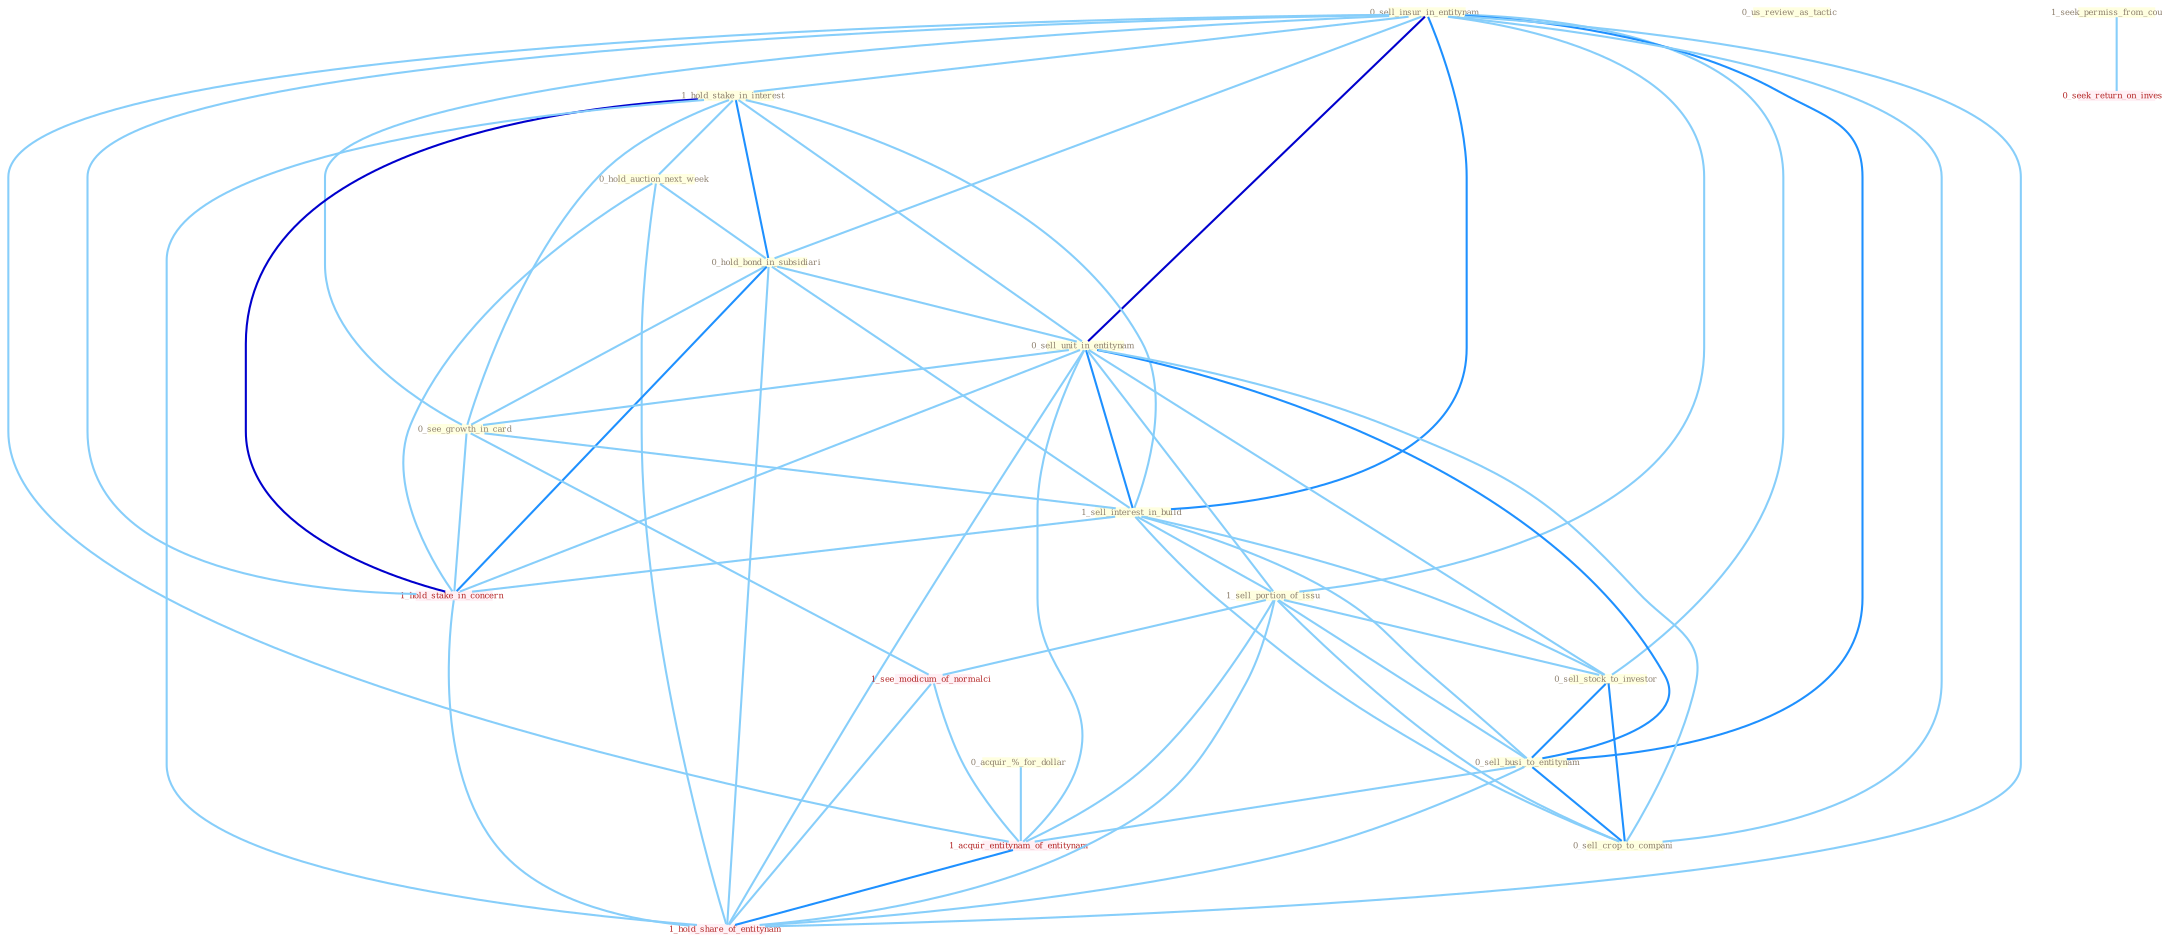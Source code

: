 Graph G{ 
    node
    [shape=polygon,style=filled,width=.5,height=.06,color="#BDFCC9",fixedsize=true,fontsize=4,
    fontcolor="#2f4f4f"];
    {node
    [color="#ffffe0", fontcolor="#8b7d6b"] "0_sell_insur_in_entitynam " "1_hold_stake_in_interest " "0_us_review_as_tactic " "1_seek_permiss_from_council " "0_hold_auction_next_week " "0_hold_bond_in_subsidiari " "0_sell_unit_in_entitynam " "0_see_growth_in_card " "1_sell_interest_in_build " "0_acquir_%_for_dollar " "1_sell_portion_of_issu " "0_sell_stock_to_investor " "0_sell_busi_to_entitynam " "0_sell_crop_to_compani "}
{node [color="#fff0f5", fontcolor="#b22222"] "1_hold_stake_in_concern " "0_seek_return_on_invest " "1_see_modicum_of_normalci " "1_acquir_entitynam_of_entitynam " "1_hold_share_of_entitynam "}
edge [color="#B0E2FF"];

	"0_sell_insur_in_entitynam " -- "1_hold_stake_in_interest " [w="1", color="#87cefa" ];
	"0_sell_insur_in_entitynam " -- "0_hold_bond_in_subsidiari " [w="1", color="#87cefa" ];
	"0_sell_insur_in_entitynam " -- "0_sell_unit_in_entitynam " [w="3", color="#0000cd" , len=0.6];
	"0_sell_insur_in_entitynam " -- "0_see_growth_in_card " [w="1", color="#87cefa" ];
	"0_sell_insur_in_entitynam " -- "1_sell_interest_in_build " [w="2", color="#1e90ff" , len=0.8];
	"0_sell_insur_in_entitynam " -- "1_sell_portion_of_issu " [w="1", color="#87cefa" ];
	"0_sell_insur_in_entitynam " -- "0_sell_stock_to_investor " [w="1", color="#87cefa" ];
	"0_sell_insur_in_entitynam " -- "0_sell_busi_to_entitynam " [w="2", color="#1e90ff" , len=0.8];
	"0_sell_insur_in_entitynam " -- "0_sell_crop_to_compani " [w="1", color="#87cefa" ];
	"0_sell_insur_in_entitynam " -- "1_hold_stake_in_concern " [w="1", color="#87cefa" ];
	"0_sell_insur_in_entitynam " -- "1_acquir_entitynam_of_entitynam " [w="1", color="#87cefa" ];
	"0_sell_insur_in_entitynam " -- "1_hold_share_of_entitynam " [w="1", color="#87cefa" ];
	"1_hold_stake_in_interest " -- "0_hold_auction_next_week " [w="1", color="#87cefa" ];
	"1_hold_stake_in_interest " -- "0_hold_bond_in_subsidiari " [w="2", color="#1e90ff" , len=0.8];
	"1_hold_stake_in_interest " -- "0_sell_unit_in_entitynam " [w="1", color="#87cefa" ];
	"1_hold_stake_in_interest " -- "0_see_growth_in_card " [w="1", color="#87cefa" ];
	"1_hold_stake_in_interest " -- "1_sell_interest_in_build " [w="1", color="#87cefa" ];
	"1_hold_stake_in_interest " -- "1_hold_stake_in_concern " [w="3", color="#0000cd" , len=0.6];
	"1_hold_stake_in_interest " -- "1_hold_share_of_entitynam " [w="1", color="#87cefa" ];
	"1_seek_permiss_from_council " -- "0_seek_return_on_invest " [w="1", color="#87cefa" ];
	"0_hold_auction_next_week " -- "0_hold_bond_in_subsidiari " [w="1", color="#87cefa" ];
	"0_hold_auction_next_week " -- "1_hold_stake_in_concern " [w="1", color="#87cefa" ];
	"0_hold_auction_next_week " -- "1_hold_share_of_entitynam " [w="1", color="#87cefa" ];
	"0_hold_bond_in_subsidiari " -- "0_sell_unit_in_entitynam " [w="1", color="#87cefa" ];
	"0_hold_bond_in_subsidiari " -- "0_see_growth_in_card " [w="1", color="#87cefa" ];
	"0_hold_bond_in_subsidiari " -- "1_sell_interest_in_build " [w="1", color="#87cefa" ];
	"0_hold_bond_in_subsidiari " -- "1_hold_stake_in_concern " [w="2", color="#1e90ff" , len=0.8];
	"0_hold_bond_in_subsidiari " -- "1_hold_share_of_entitynam " [w="1", color="#87cefa" ];
	"0_sell_unit_in_entitynam " -- "0_see_growth_in_card " [w="1", color="#87cefa" ];
	"0_sell_unit_in_entitynam " -- "1_sell_interest_in_build " [w="2", color="#1e90ff" , len=0.8];
	"0_sell_unit_in_entitynam " -- "1_sell_portion_of_issu " [w="1", color="#87cefa" ];
	"0_sell_unit_in_entitynam " -- "0_sell_stock_to_investor " [w="1", color="#87cefa" ];
	"0_sell_unit_in_entitynam " -- "0_sell_busi_to_entitynam " [w="2", color="#1e90ff" , len=0.8];
	"0_sell_unit_in_entitynam " -- "0_sell_crop_to_compani " [w="1", color="#87cefa" ];
	"0_sell_unit_in_entitynam " -- "1_hold_stake_in_concern " [w="1", color="#87cefa" ];
	"0_sell_unit_in_entitynam " -- "1_acquir_entitynam_of_entitynam " [w="1", color="#87cefa" ];
	"0_sell_unit_in_entitynam " -- "1_hold_share_of_entitynam " [w="1", color="#87cefa" ];
	"0_see_growth_in_card " -- "1_sell_interest_in_build " [w="1", color="#87cefa" ];
	"0_see_growth_in_card " -- "1_hold_stake_in_concern " [w="1", color="#87cefa" ];
	"0_see_growth_in_card " -- "1_see_modicum_of_normalci " [w="1", color="#87cefa" ];
	"1_sell_interest_in_build " -- "1_sell_portion_of_issu " [w="1", color="#87cefa" ];
	"1_sell_interest_in_build " -- "0_sell_stock_to_investor " [w="1", color="#87cefa" ];
	"1_sell_interest_in_build " -- "0_sell_busi_to_entitynam " [w="1", color="#87cefa" ];
	"1_sell_interest_in_build " -- "0_sell_crop_to_compani " [w="1", color="#87cefa" ];
	"1_sell_interest_in_build " -- "1_hold_stake_in_concern " [w="1", color="#87cefa" ];
	"0_acquir_%_for_dollar " -- "1_acquir_entitynam_of_entitynam " [w="1", color="#87cefa" ];
	"1_sell_portion_of_issu " -- "0_sell_stock_to_investor " [w="1", color="#87cefa" ];
	"1_sell_portion_of_issu " -- "0_sell_busi_to_entitynam " [w="1", color="#87cefa" ];
	"1_sell_portion_of_issu " -- "0_sell_crop_to_compani " [w="1", color="#87cefa" ];
	"1_sell_portion_of_issu " -- "1_see_modicum_of_normalci " [w="1", color="#87cefa" ];
	"1_sell_portion_of_issu " -- "1_acquir_entitynam_of_entitynam " [w="1", color="#87cefa" ];
	"1_sell_portion_of_issu " -- "1_hold_share_of_entitynam " [w="1", color="#87cefa" ];
	"0_sell_stock_to_investor " -- "0_sell_busi_to_entitynam " [w="2", color="#1e90ff" , len=0.8];
	"0_sell_stock_to_investor " -- "0_sell_crop_to_compani " [w="2", color="#1e90ff" , len=0.8];
	"0_sell_busi_to_entitynam " -- "0_sell_crop_to_compani " [w="2", color="#1e90ff" , len=0.8];
	"0_sell_busi_to_entitynam " -- "1_acquir_entitynam_of_entitynam " [w="1", color="#87cefa" ];
	"0_sell_busi_to_entitynam " -- "1_hold_share_of_entitynam " [w="1", color="#87cefa" ];
	"1_hold_stake_in_concern " -- "1_hold_share_of_entitynam " [w="1", color="#87cefa" ];
	"1_see_modicum_of_normalci " -- "1_acquir_entitynam_of_entitynam " [w="1", color="#87cefa" ];
	"1_see_modicum_of_normalci " -- "1_hold_share_of_entitynam " [w="1", color="#87cefa" ];
	"1_acquir_entitynam_of_entitynam " -- "1_hold_share_of_entitynam " [w="2", color="#1e90ff" , len=0.8];
}